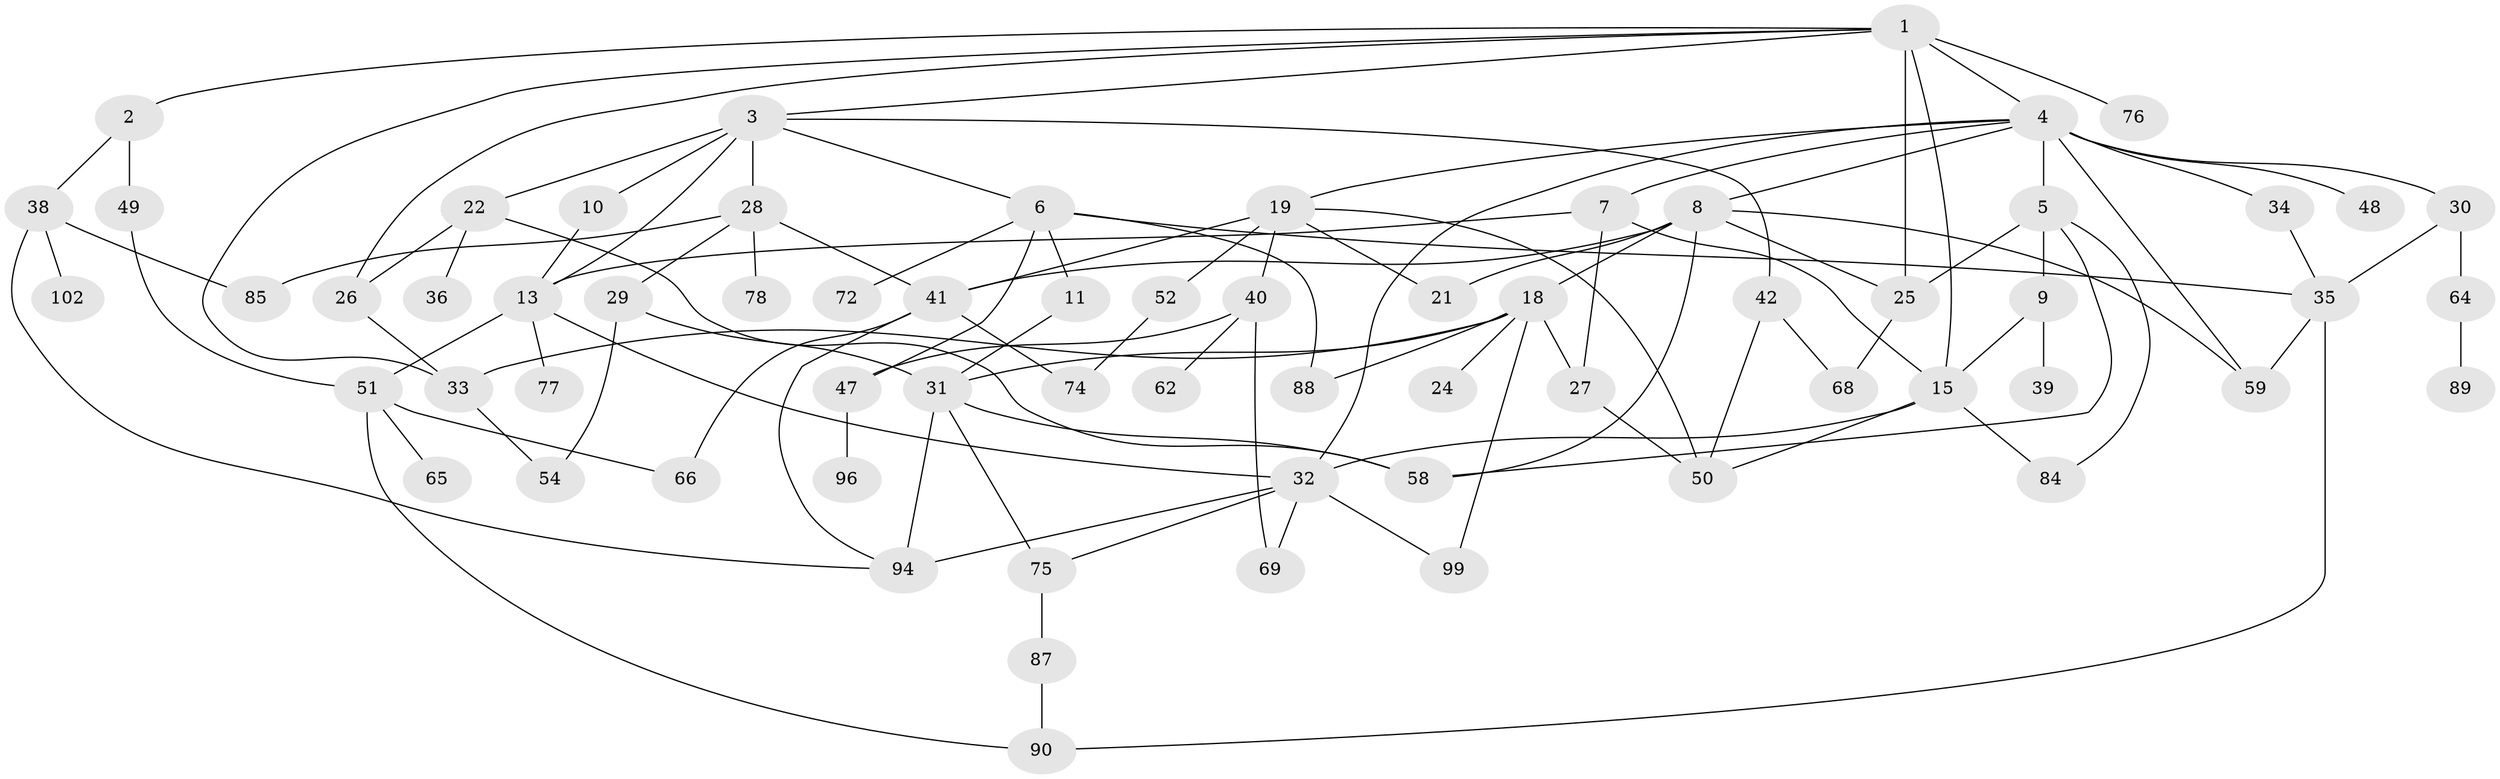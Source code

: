 // original degree distribution, {6: 0.03636363636363636, 3: 0.2636363636363636, 10: 0.00909090909090909, 4: 0.17272727272727273, 2: 0.2545454545454545, 1: 0.2, 5: 0.06363636363636363}
// Generated by graph-tools (version 1.1) at 2025/17/03/04/25 18:17:13]
// undirected, 66 vertices, 109 edges
graph export_dot {
graph [start="1"]
  node [color=gray90,style=filled];
  1 [super="+23+63+14"];
  2;
  3 [super="+12"];
  4 [super="+56+20"];
  5 [super="+17"];
  6;
  7;
  8 [super="+37"];
  9 [super="+83"];
  10;
  11 [super="+16"];
  13 [super="+60+55"];
  15 [super="+44"];
  18 [super="+45"];
  19;
  21;
  22;
  24;
  25;
  26;
  27;
  28;
  29;
  30;
  31 [super="+79"];
  32 [super="+80+53"];
  33;
  34 [super="+43"];
  35 [super="+67+46"];
  36;
  38 [super="+95"];
  39;
  40 [super="+92"];
  41 [super="+57"];
  42 [super="+73"];
  47;
  48;
  49 [super="+86"];
  50 [super="+107"];
  51 [super="+82+105"];
  52;
  54 [super="+70"];
  58 [super="+103"];
  59 [super="+91"];
  62 [super="+109"];
  64;
  65;
  66;
  68;
  69;
  72;
  74 [super="+104"];
  75;
  76;
  77;
  78;
  84;
  85;
  87;
  88;
  89;
  90;
  94 [super="+106"];
  96;
  99;
  102;
  1 -- 2;
  1 -- 3;
  1 -- 4 [weight=2];
  1 -- 26;
  1 -- 25;
  1 -- 15;
  1 -- 33;
  1 -- 76;
  2 -- 38;
  2 -- 49;
  3 -- 6;
  3 -- 10;
  3 -- 22;
  3 -- 42;
  3 -- 28;
  3 -- 13;
  4 -- 5;
  4 -- 7;
  4 -- 8;
  4 -- 19;
  4 -- 48;
  4 -- 59;
  4 -- 34;
  4 -- 30;
  4 -- 32;
  5 -- 9;
  5 -- 25;
  5 -- 84;
  5 -- 58;
  6 -- 11;
  6 -- 72;
  6 -- 88;
  6 -- 47;
  6 -- 35;
  7 -- 15;
  7 -- 27;
  7 -- 13;
  8 -- 18;
  8 -- 21;
  8 -- 25;
  8 -- 58;
  8 -- 59;
  8 -- 41;
  9 -- 39;
  9 -- 15;
  10 -- 13;
  11 -- 31;
  13 -- 32;
  13 -- 51;
  13 -- 77;
  15 -- 32;
  15 -- 84;
  15 -- 50;
  18 -- 24;
  18 -- 27;
  18 -- 31;
  18 -- 88;
  18 -- 33;
  18 -- 99;
  19 -- 21;
  19 -- 40;
  19 -- 52;
  19 -- 41;
  19 -- 50;
  22 -- 26;
  22 -- 36;
  22 -- 58;
  25 -- 68;
  26 -- 33;
  27 -- 50;
  28 -- 29;
  28 -- 41;
  28 -- 78;
  28 -- 85;
  29 -- 31;
  29 -- 54;
  30 -- 35;
  30 -- 64;
  31 -- 75;
  31 -- 58;
  31 -- 94;
  32 -- 99;
  32 -- 94;
  32 -- 75;
  32 -- 69;
  33 -- 54;
  34 -- 35;
  35 -- 90;
  35 -- 59;
  38 -- 102;
  38 -- 85;
  38 -- 94;
  40 -- 47;
  40 -- 62;
  40 -- 69;
  41 -- 66;
  41 -- 74;
  41 -- 94;
  42 -- 68;
  42 -- 50;
  47 -- 96;
  49 -- 51;
  51 -- 65;
  51 -- 90;
  51 -- 66;
  52 -- 74;
  64 -- 89;
  75 -- 87;
  87 -- 90;
}
